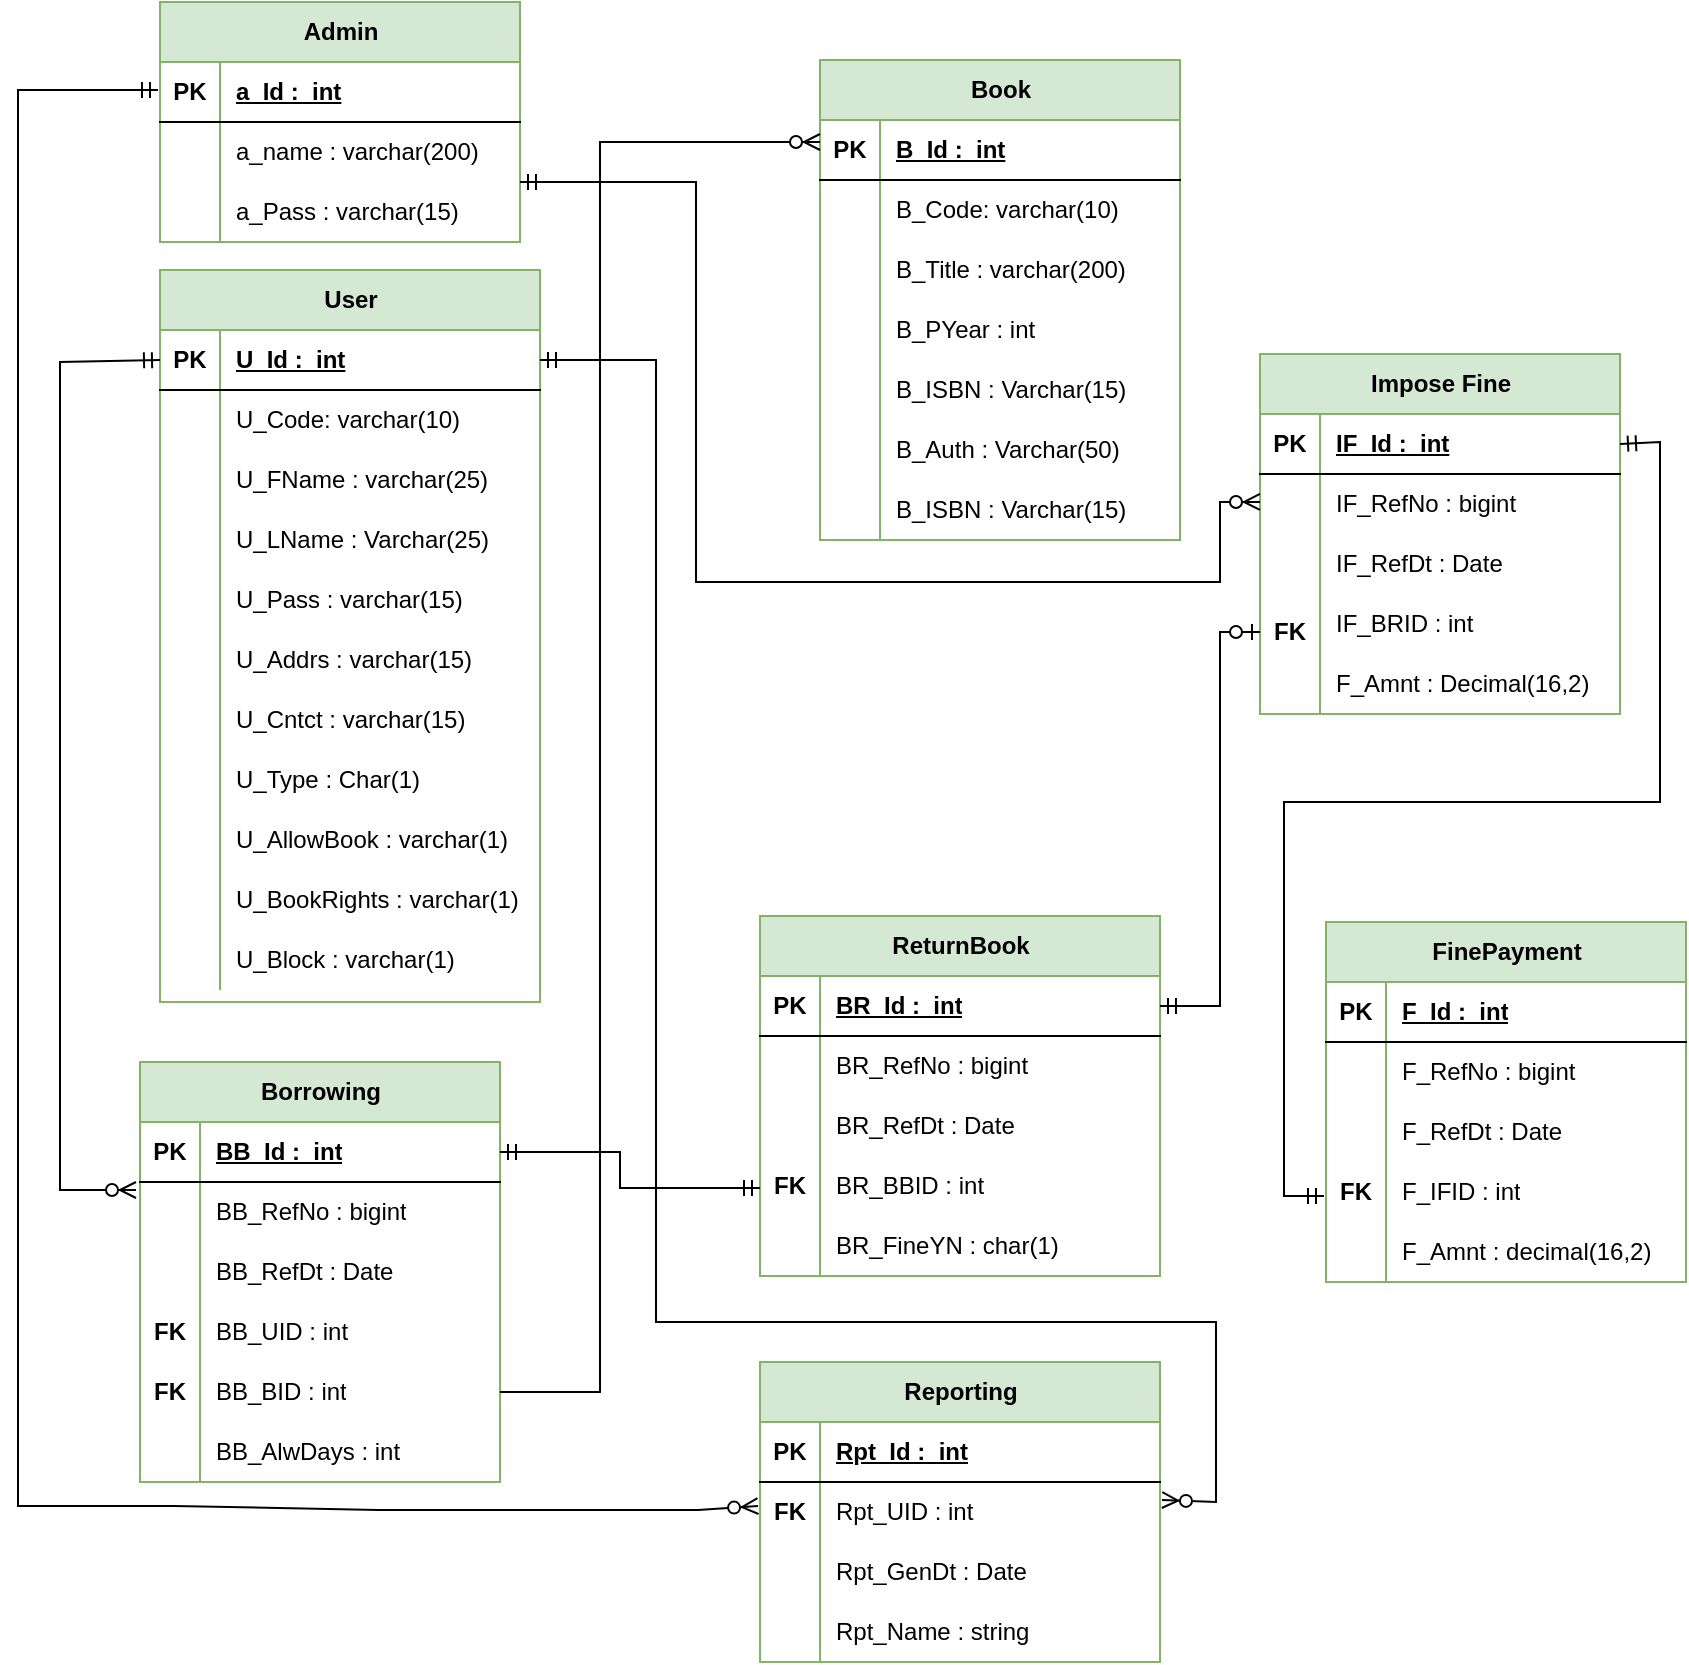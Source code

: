 <mxfile version="22.1.4" type="device">
  <diagram name="Page-1" id="H_Rl54GJ5TeJAbiE9Qks">
    <mxGraphModel dx="1521" dy="593" grid="1" gridSize="10" guides="1" tooltips="1" connect="1" arrows="1" fold="1" page="1" pageScale="1" pageWidth="850" pageHeight="1100" math="0" shadow="0">
      <root>
        <mxCell id="0" />
        <mxCell id="1" parent="0" />
        <mxCell id="8b_2igT7-PyuTCb4Wcjd-100" value="Admin" style="shape=table;startSize=30;container=1;collapsible=1;childLayout=tableLayout;fixedRows=1;rowLines=0;fontStyle=1;align=center;resizeLast=1;html=1;fillColor=#d5e8d4;strokeColor=#82b366;" parent="1" vertex="1">
          <mxGeometry x="-270" y="40" width="180" height="120" as="geometry" />
        </mxCell>
        <mxCell id="8b_2igT7-PyuTCb4Wcjd-101" value="" style="shape=tableRow;horizontal=0;startSize=0;swimlaneHead=0;swimlaneBody=0;fillColor=none;collapsible=0;dropTarget=0;points=[[0,0.5],[1,0.5]];portConstraint=eastwest;top=0;left=0;right=0;bottom=1;" parent="8b_2igT7-PyuTCb4Wcjd-100" vertex="1">
          <mxGeometry y="30" width="180" height="30" as="geometry" />
        </mxCell>
        <mxCell id="8b_2igT7-PyuTCb4Wcjd-102" value="PK" style="shape=partialRectangle;connectable=0;fillColor=none;top=0;left=0;bottom=0;right=0;fontStyle=1;overflow=hidden;whiteSpace=wrap;html=1;" parent="8b_2igT7-PyuTCb4Wcjd-101" vertex="1">
          <mxGeometry width="30" height="30" as="geometry">
            <mxRectangle width="30" height="30" as="alternateBounds" />
          </mxGeometry>
        </mxCell>
        <mxCell id="8b_2igT7-PyuTCb4Wcjd-103" value="a_Id :&amp;nbsp; int" style="shape=partialRectangle;connectable=0;fillColor=none;top=0;left=0;bottom=0;right=0;align=left;spacingLeft=6;fontStyle=5;overflow=hidden;whiteSpace=wrap;html=1;" parent="8b_2igT7-PyuTCb4Wcjd-101" vertex="1">
          <mxGeometry x="30" width="150" height="30" as="geometry">
            <mxRectangle width="150" height="30" as="alternateBounds" />
          </mxGeometry>
        </mxCell>
        <mxCell id="8b_2igT7-PyuTCb4Wcjd-104" value="" style="shape=tableRow;horizontal=0;startSize=0;swimlaneHead=0;swimlaneBody=0;fillColor=none;collapsible=0;dropTarget=0;points=[[0,0.5],[1,0.5]];portConstraint=eastwest;top=0;left=0;right=0;bottom=0;" parent="8b_2igT7-PyuTCb4Wcjd-100" vertex="1">
          <mxGeometry y="60" width="180" height="30" as="geometry" />
        </mxCell>
        <mxCell id="8b_2igT7-PyuTCb4Wcjd-105" value="" style="shape=partialRectangle;connectable=0;fillColor=none;top=0;left=0;bottom=0;right=0;editable=1;overflow=hidden;whiteSpace=wrap;html=1;" parent="8b_2igT7-PyuTCb4Wcjd-104" vertex="1">
          <mxGeometry width="30" height="30" as="geometry">
            <mxRectangle width="30" height="30" as="alternateBounds" />
          </mxGeometry>
        </mxCell>
        <mxCell id="8b_2igT7-PyuTCb4Wcjd-106" value="a_name : varchar(200)" style="shape=partialRectangle;connectable=0;fillColor=none;top=0;left=0;bottom=0;right=0;align=left;spacingLeft=6;overflow=hidden;whiteSpace=wrap;html=1;" parent="8b_2igT7-PyuTCb4Wcjd-104" vertex="1">
          <mxGeometry x="30" width="150" height="30" as="geometry">
            <mxRectangle width="150" height="30" as="alternateBounds" />
          </mxGeometry>
        </mxCell>
        <mxCell id="8b_2igT7-PyuTCb4Wcjd-107" value="" style="shape=tableRow;horizontal=0;startSize=0;swimlaneHead=0;swimlaneBody=0;fillColor=none;collapsible=0;dropTarget=0;points=[[0,0.5],[1,0.5]];portConstraint=eastwest;top=0;left=0;right=0;bottom=0;" parent="8b_2igT7-PyuTCb4Wcjd-100" vertex="1">
          <mxGeometry y="90" width="180" height="30" as="geometry" />
        </mxCell>
        <mxCell id="8b_2igT7-PyuTCb4Wcjd-108" value="" style="shape=partialRectangle;connectable=0;fillColor=none;top=0;left=0;bottom=0;right=0;editable=1;overflow=hidden;whiteSpace=wrap;html=1;" parent="8b_2igT7-PyuTCb4Wcjd-107" vertex="1">
          <mxGeometry width="30" height="30" as="geometry">
            <mxRectangle width="30" height="30" as="alternateBounds" />
          </mxGeometry>
        </mxCell>
        <mxCell id="8b_2igT7-PyuTCb4Wcjd-109" value="a_Pass : varchar(15)" style="shape=partialRectangle;connectable=0;fillColor=none;top=0;left=0;bottom=0;right=0;align=left;spacingLeft=6;overflow=hidden;whiteSpace=wrap;html=1;" parent="8b_2igT7-PyuTCb4Wcjd-107" vertex="1">
          <mxGeometry x="30" width="150" height="30" as="geometry">
            <mxRectangle width="150" height="30" as="alternateBounds" />
          </mxGeometry>
        </mxCell>
        <mxCell id="8b_2igT7-PyuTCb4Wcjd-113" value="User" style="shape=table;startSize=30;container=1;collapsible=1;childLayout=tableLayout;fixedRows=1;rowLines=0;fontStyle=1;align=center;resizeLast=1;html=1;fillColor=#d5e8d4;strokeColor=#82b366;" parent="1" vertex="1">
          <mxGeometry x="-270" y="174" width="190" height="366" as="geometry" />
        </mxCell>
        <mxCell id="8b_2igT7-PyuTCb4Wcjd-114" value="" style="shape=tableRow;horizontal=0;startSize=0;swimlaneHead=0;swimlaneBody=0;fillColor=none;collapsible=0;dropTarget=0;points=[[0,0.5],[1,0.5]];portConstraint=eastwest;top=0;left=0;right=0;bottom=1;" parent="8b_2igT7-PyuTCb4Wcjd-113" vertex="1">
          <mxGeometry y="30" width="190" height="30" as="geometry" />
        </mxCell>
        <mxCell id="8b_2igT7-PyuTCb4Wcjd-115" value="PK" style="shape=partialRectangle;connectable=0;fillColor=none;top=0;left=0;bottom=0;right=0;fontStyle=1;overflow=hidden;whiteSpace=wrap;html=1;" parent="8b_2igT7-PyuTCb4Wcjd-114" vertex="1">
          <mxGeometry width="30" height="30" as="geometry">
            <mxRectangle width="30" height="30" as="alternateBounds" />
          </mxGeometry>
        </mxCell>
        <mxCell id="8b_2igT7-PyuTCb4Wcjd-116" value="U_Id :&amp;nbsp; int" style="shape=partialRectangle;connectable=0;fillColor=none;top=0;left=0;bottom=0;right=0;align=left;spacingLeft=6;fontStyle=5;overflow=hidden;whiteSpace=wrap;html=1;" parent="8b_2igT7-PyuTCb4Wcjd-114" vertex="1">
          <mxGeometry x="30" width="160" height="30" as="geometry">
            <mxRectangle width="160" height="30" as="alternateBounds" />
          </mxGeometry>
        </mxCell>
        <mxCell id="8b_2igT7-PyuTCb4Wcjd-117" value="" style="shape=tableRow;horizontal=0;startSize=0;swimlaneHead=0;swimlaneBody=0;fillColor=none;collapsible=0;dropTarget=0;points=[[0,0.5],[1,0.5]];portConstraint=eastwest;top=0;left=0;right=0;bottom=0;" parent="8b_2igT7-PyuTCb4Wcjd-113" vertex="1">
          <mxGeometry y="60" width="190" height="30" as="geometry" />
        </mxCell>
        <mxCell id="8b_2igT7-PyuTCb4Wcjd-118" value="" style="shape=partialRectangle;connectable=0;fillColor=none;top=0;left=0;bottom=0;right=0;editable=1;overflow=hidden;whiteSpace=wrap;html=1;" parent="8b_2igT7-PyuTCb4Wcjd-117" vertex="1">
          <mxGeometry width="30" height="30" as="geometry">
            <mxRectangle width="30" height="30" as="alternateBounds" />
          </mxGeometry>
        </mxCell>
        <mxCell id="8b_2igT7-PyuTCb4Wcjd-119" value="U_Code: varchar(10)" style="shape=partialRectangle;connectable=0;fillColor=none;top=0;left=0;bottom=0;right=0;align=left;spacingLeft=6;overflow=hidden;whiteSpace=wrap;html=1;" parent="8b_2igT7-PyuTCb4Wcjd-117" vertex="1">
          <mxGeometry x="30" width="160" height="30" as="geometry">
            <mxRectangle width="160" height="30" as="alternateBounds" />
          </mxGeometry>
        </mxCell>
        <mxCell id="8b_2igT7-PyuTCb4Wcjd-120" value="" style="shape=tableRow;horizontal=0;startSize=0;swimlaneHead=0;swimlaneBody=0;fillColor=none;collapsible=0;dropTarget=0;points=[[0,0.5],[1,0.5]];portConstraint=eastwest;top=0;left=0;right=0;bottom=0;" parent="8b_2igT7-PyuTCb4Wcjd-113" vertex="1">
          <mxGeometry y="90" width="190" height="30" as="geometry" />
        </mxCell>
        <mxCell id="8b_2igT7-PyuTCb4Wcjd-121" value="" style="shape=partialRectangle;connectable=0;fillColor=none;top=0;left=0;bottom=0;right=0;editable=1;overflow=hidden;whiteSpace=wrap;html=1;" parent="8b_2igT7-PyuTCb4Wcjd-120" vertex="1">
          <mxGeometry width="30" height="30" as="geometry">
            <mxRectangle width="30" height="30" as="alternateBounds" />
          </mxGeometry>
        </mxCell>
        <mxCell id="8b_2igT7-PyuTCb4Wcjd-122" value="U_FName : varchar(25)" style="shape=partialRectangle;connectable=0;fillColor=none;top=0;left=0;bottom=0;right=0;align=left;spacingLeft=6;overflow=hidden;whiteSpace=wrap;html=1;" parent="8b_2igT7-PyuTCb4Wcjd-120" vertex="1">
          <mxGeometry x="30" width="160" height="30" as="geometry">
            <mxRectangle width="160" height="30" as="alternateBounds" />
          </mxGeometry>
        </mxCell>
        <mxCell id="8b_2igT7-PyuTCb4Wcjd-139" value="" style="shape=tableRow;horizontal=0;startSize=0;swimlaneHead=0;swimlaneBody=0;fillColor=none;collapsible=0;dropTarget=0;points=[[0,0.5],[1,0.5]];portConstraint=eastwest;top=0;left=0;right=0;bottom=0;" parent="8b_2igT7-PyuTCb4Wcjd-113" vertex="1">
          <mxGeometry y="120" width="190" height="30" as="geometry" />
        </mxCell>
        <mxCell id="8b_2igT7-PyuTCb4Wcjd-140" value="" style="shape=partialRectangle;connectable=0;fillColor=none;top=0;left=0;bottom=0;right=0;editable=1;overflow=hidden;whiteSpace=wrap;html=1;" parent="8b_2igT7-PyuTCb4Wcjd-139" vertex="1">
          <mxGeometry width="30" height="30" as="geometry">
            <mxRectangle width="30" height="30" as="alternateBounds" />
          </mxGeometry>
        </mxCell>
        <mxCell id="8b_2igT7-PyuTCb4Wcjd-141" value="U_LName : Varchar(25)" style="shape=partialRectangle;connectable=0;fillColor=none;top=0;left=0;bottom=0;right=0;align=left;spacingLeft=6;overflow=hidden;whiteSpace=wrap;html=1;" parent="8b_2igT7-PyuTCb4Wcjd-139" vertex="1">
          <mxGeometry x="30" width="160" height="30" as="geometry">
            <mxRectangle width="160" height="30" as="alternateBounds" />
          </mxGeometry>
        </mxCell>
        <mxCell id="1SkXfPx5bCNQzytNdWRG-1" value="" style="shape=tableRow;horizontal=0;startSize=0;swimlaneHead=0;swimlaneBody=0;fillColor=none;collapsible=0;dropTarget=0;points=[[0,0.5],[1,0.5]];portConstraint=eastwest;top=0;left=0;right=0;bottom=0;" parent="8b_2igT7-PyuTCb4Wcjd-113" vertex="1">
          <mxGeometry y="150" width="190" height="30" as="geometry" />
        </mxCell>
        <mxCell id="1SkXfPx5bCNQzytNdWRG-2" value="" style="shape=partialRectangle;connectable=0;fillColor=none;top=0;left=0;bottom=0;right=0;editable=1;overflow=hidden;whiteSpace=wrap;html=1;" parent="1SkXfPx5bCNQzytNdWRG-1" vertex="1">
          <mxGeometry width="30" height="30" as="geometry">
            <mxRectangle width="30" height="30" as="alternateBounds" />
          </mxGeometry>
        </mxCell>
        <mxCell id="1SkXfPx5bCNQzytNdWRG-3" value="U_Pass : varchar(15)" style="shape=partialRectangle;connectable=0;fillColor=none;top=0;left=0;bottom=0;right=0;align=left;spacingLeft=6;overflow=hidden;whiteSpace=wrap;html=1;" parent="1SkXfPx5bCNQzytNdWRG-1" vertex="1">
          <mxGeometry x="30" width="160" height="30" as="geometry">
            <mxRectangle width="160" height="30" as="alternateBounds" />
          </mxGeometry>
        </mxCell>
        <mxCell id="1SkXfPx5bCNQzytNdWRG-4" value="" style="shape=tableRow;horizontal=0;startSize=0;swimlaneHead=0;swimlaneBody=0;fillColor=none;collapsible=0;dropTarget=0;points=[[0,0.5],[1,0.5]];portConstraint=eastwest;top=0;left=0;right=0;bottom=0;" parent="8b_2igT7-PyuTCb4Wcjd-113" vertex="1">
          <mxGeometry y="180" width="190" height="30" as="geometry" />
        </mxCell>
        <mxCell id="1SkXfPx5bCNQzytNdWRG-5" value="" style="shape=partialRectangle;connectable=0;fillColor=none;top=0;left=0;bottom=0;right=0;editable=1;overflow=hidden;whiteSpace=wrap;html=1;" parent="1SkXfPx5bCNQzytNdWRG-4" vertex="1">
          <mxGeometry width="30" height="30" as="geometry">
            <mxRectangle width="30" height="30" as="alternateBounds" />
          </mxGeometry>
        </mxCell>
        <mxCell id="1SkXfPx5bCNQzytNdWRG-6" value="U_Addrs : varchar(15)" style="shape=partialRectangle;connectable=0;fillColor=none;top=0;left=0;bottom=0;right=0;align=left;spacingLeft=6;overflow=hidden;whiteSpace=wrap;html=1;" parent="1SkXfPx5bCNQzytNdWRG-4" vertex="1">
          <mxGeometry x="30" width="160" height="30" as="geometry">
            <mxRectangle width="160" height="30" as="alternateBounds" />
          </mxGeometry>
        </mxCell>
        <mxCell id="1SkXfPx5bCNQzytNdWRG-7" value="" style="shape=tableRow;horizontal=0;startSize=0;swimlaneHead=0;swimlaneBody=0;fillColor=none;collapsible=0;dropTarget=0;points=[[0,0.5],[1,0.5]];portConstraint=eastwest;top=0;left=0;right=0;bottom=0;" parent="8b_2igT7-PyuTCb4Wcjd-113" vertex="1">
          <mxGeometry y="210" width="190" height="30" as="geometry" />
        </mxCell>
        <mxCell id="1SkXfPx5bCNQzytNdWRG-8" value="" style="shape=partialRectangle;connectable=0;fillColor=none;top=0;left=0;bottom=0;right=0;editable=1;overflow=hidden;whiteSpace=wrap;html=1;" parent="1SkXfPx5bCNQzytNdWRG-7" vertex="1">
          <mxGeometry width="30" height="30" as="geometry">
            <mxRectangle width="30" height="30" as="alternateBounds" />
          </mxGeometry>
        </mxCell>
        <mxCell id="1SkXfPx5bCNQzytNdWRG-9" value="U_Cntct : varchar(15)" style="shape=partialRectangle;connectable=0;fillColor=none;top=0;left=0;bottom=0;right=0;align=left;spacingLeft=6;overflow=hidden;whiteSpace=wrap;html=1;" parent="1SkXfPx5bCNQzytNdWRG-7" vertex="1">
          <mxGeometry x="30" width="160" height="30" as="geometry">
            <mxRectangle width="160" height="30" as="alternateBounds" />
          </mxGeometry>
        </mxCell>
        <mxCell id="1SkXfPx5bCNQzytNdWRG-10" value="" style="shape=tableRow;horizontal=0;startSize=0;swimlaneHead=0;swimlaneBody=0;fillColor=none;collapsible=0;dropTarget=0;points=[[0,0.5],[1,0.5]];portConstraint=eastwest;top=0;left=0;right=0;bottom=0;" parent="8b_2igT7-PyuTCb4Wcjd-113" vertex="1">
          <mxGeometry y="240" width="190" height="30" as="geometry" />
        </mxCell>
        <mxCell id="1SkXfPx5bCNQzytNdWRG-11" value="" style="shape=partialRectangle;connectable=0;fillColor=none;top=0;left=0;bottom=0;right=0;editable=1;overflow=hidden;whiteSpace=wrap;html=1;" parent="1SkXfPx5bCNQzytNdWRG-10" vertex="1">
          <mxGeometry width="30" height="30" as="geometry">
            <mxRectangle width="30" height="30" as="alternateBounds" />
          </mxGeometry>
        </mxCell>
        <mxCell id="1SkXfPx5bCNQzytNdWRG-12" value="U_Type : Char(1)" style="shape=partialRectangle;connectable=0;fillColor=none;top=0;left=0;bottom=0;right=0;align=left;spacingLeft=6;overflow=hidden;whiteSpace=wrap;html=1;" parent="1SkXfPx5bCNQzytNdWRG-10" vertex="1">
          <mxGeometry x="30" width="160" height="30" as="geometry">
            <mxRectangle width="160" height="30" as="alternateBounds" />
          </mxGeometry>
        </mxCell>
        <mxCell id="bvCW5pmXixIT2ho8DS15-46" value="" style="shape=tableRow;horizontal=0;startSize=0;swimlaneHead=0;swimlaneBody=0;fillColor=none;collapsible=0;dropTarget=0;points=[[0,0.5],[1,0.5]];portConstraint=eastwest;top=0;left=0;right=0;bottom=0;" parent="8b_2igT7-PyuTCb4Wcjd-113" vertex="1">
          <mxGeometry y="270" width="190" height="30" as="geometry" />
        </mxCell>
        <mxCell id="bvCW5pmXixIT2ho8DS15-47" value="" style="shape=partialRectangle;connectable=0;fillColor=none;top=0;left=0;bottom=0;right=0;editable=1;overflow=hidden;whiteSpace=wrap;html=1;" parent="bvCW5pmXixIT2ho8DS15-46" vertex="1">
          <mxGeometry width="30" height="30" as="geometry">
            <mxRectangle width="30" height="30" as="alternateBounds" />
          </mxGeometry>
        </mxCell>
        <mxCell id="bvCW5pmXixIT2ho8DS15-48" value="U_AllowBook : varchar(1)" style="shape=partialRectangle;connectable=0;fillColor=none;top=0;left=0;bottom=0;right=0;align=left;spacingLeft=6;overflow=hidden;whiteSpace=wrap;html=1;" parent="bvCW5pmXixIT2ho8DS15-46" vertex="1">
          <mxGeometry x="30" width="160" height="30" as="geometry">
            <mxRectangle width="160" height="30" as="alternateBounds" />
          </mxGeometry>
        </mxCell>
        <mxCell id="zVOKm6-9FWj2cEbL8fen-22" value="" style="shape=tableRow;horizontal=0;startSize=0;swimlaneHead=0;swimlaneBody=0;fillColor=none;collapsible=0;dropTarget=0;points=[[0,0.5],[1,0.5]];portConstraint=eastwest;top=0;left=0;right=0;bottom=0;" vertex="1" parent="8b_2igT7-PyuTCb4Wcjd-113">
          <mxGeometry y="300" width="190" height="30" as="geometry" />
        </mxCell>
        <mxCell id="zVOKm6-9FWj2cEbL8fen-23" value="" style="shape=partialRectangle;connectable=0;fillColor=none;top=0;left=0;bottom=0;right=0;editable=1;overflow=hidden;whiteSpace=wrap;html=1;" vertex="1" parent="zVOKm6-9FWj2cEbL8fen-22">
          <mxGeometry width="30" height="30" as="geometry">
            <mxRectangle width="30" height="30" as="alternateBounds" />
          </mxGeometry>
        </mxCell>
        <mxCell id="zVOKm6-9FWj2cEbL8fen-24" value="U_BookRights : varchar(1)" style="shape=partialRectangle;connectable=0;fillColor=none;top=0;left=0;bottom=0;right=0;align=left;spacingLeft=6;overflow=hidden;whiteSpace=wrap;html=1;" vertex="1" parent="zVOKm6-9FWj2cEbL8fen-22">
          <mxGeometry x="30" width="160" height="30" as="geometry">
            <mxRectangle width="160" height="30" as="alternateBounds" />
          </mxGeometry>
        </mxCell>
        <mxCell id="zVOKm6-9FWj2cEbL8fen-25" value="" style="shape=tableRow;horizontal=0;startSize=0;swimlaneHead=0;swimlaneBody=0;fillColor=none;collapsible=0;dropTarget=0;points=[[0,0.5],[1,0.5]];portConstraint=eastwest;top=0;left=0;right=0;bottom=0;" vertex="1" parent="8b_2igT7-PyuTCb4Wcjd-113">
          <mxGeometry y="330" width="190" height="30" as="geometry" />
        </mxCell>
        <mxCell id="zVOKm6-9FWj2cEbL8fen-26" value="" style="shape=partialRectangle;connectable=0;fillColor=none;top=0;left=0;bottom=0;right=0;editable=1;overflow=hidden;whiteSpace=wrap;html=1;" vertex="1" parent="zVOKm6-9FWj2cEbL8fen-25">
          <mxGeometry width="30" height="30" as="geometry">
            <mxRectangle width="30" height="30" as="alternateBounds" />
          </mxGeometry>
        </mxCell>
        <mxCell id="zVOKm6-9FWj2cEbL8fen-27" value="U_Block : varchar(1)" style="shape=partialRectangle;connectable=0;fillColor=none;top=0;left=0;bottom=0;right=0;align=left;spacingLeft=6;overflow=hidden;whiteSpace=wrap;html=1;" vertex="1" parent="zVOKm6-9FWj2cEbL8fen-25">
          <mxGeometry x="30" width="160" height="30" as="geometry">
            <mxRectangle width="160" height="30" as="alternateBounds" />
          </mxGeometry>
        </mxCell>
        <mxCell id="1SkXfPx5bCNQzytNdWRG-13" value="Book" style="shape=table;startSize=30;container=1;collapsible=1;childLayout=tableLayout;fixedRows=1;rowLines=0;fontStyle=1;align=center;resizeLast=1;html=1;fillColor=#d5e8d4;strokeColor=#82b366;" parent="1" vertex="1">
          <mxGeometry x="60" y="69" width="180" height="240" as="geometry" />
        </mxCell>
        <mxCell id="1SkXfPx5bCNQzytNdWRG-14" value="" style="shape=tableRow;horizontal=0;startSize=0;swimlaneHead=0;swimlaneBody=0;fillColor=none;collapsible=0;dropTarget=0;points=[[0,0.5],[1,0.5]];portConstraint=eastwest;top=0;left=0;right=0;bottom=1;" parent="1SkXfPx5bCNQzytNdWRG-13" vertex="1">
          <mxGeometry y="30" width="180" height="30" as="geometry" />
        </mxCell>
        <mxCell id="1SkXfPx5bCNQzytNdWRG-15" value="PK" style="shape=partialRectangle;connectable=0;fillColor=none;top=0;left=0;bottom=0;right=0;fontStyle=1;overflow=hidden;whiteSpace=wrap;html=1;" parent="1SkXfPx5bCNQzytNdWRG-14" vertex="1">
          <mxGeometry width="30" height="30" as="geometry">
            <mxRectangle width="30" height="30" as="alternateBounds" />
          </mxGeometry>
        </mxCell>
        <mxCell id="1SkXfPx5bCNQzytNdWRG-16" value="B_Id :&amp;nbsp; int" style="shape=partialRectangle;connectable=0;fillColor=none;top=0;left=0;bottom=0;right=0;align=left;spacingLeft=6;fontStyle=5;overflow=hidden;whiteSpace=wrap;html=1;" parent="1SkXfPx5bCNQzytNdWRG-14" vertex="1">
          <mxGeometry x="30" width="150" height="30" as="geometry">
            <mxRectangle width="150" height="30" as="alternateBounds" />
          </mxGeometry>
        </mxCell>
        <mxCell id="1SkXfPx5bCNQzytNdWRG-17" value="" style="shape=tableRow;horizontal=0;startSize=0;swimlaneHead=0;swimlaneBody=0;fillColor=none;collapsible=0;dropTarget=0;points=[[0,0.5],[1,0.5]];portConstraint=eastwest;top=0;left=0;right=0;bottom=0;" parent="1SkXfPx5bCNQzytNdWRG-13" vertex="1">
          <mxGeometry y="60" width="180" height="30" as="geometry" />
        </mxCell>
        <mxCell id="1SkXfPx5bCNQzytNdWRG-18" value="" style="shape=partialRectangle;connectable=0;fillColor=none;top=0;left=0;bottom=0;right=0;editable=1;overflow=hidden;whiteSpace=wrap;html=1;" parent="1SkXfPx5bCNQzytNdWRG-17" vertex="1">
          <mxGeometry width="30" height="30" as="geometry">
            <mxRectangle width="30" height="30" as="alternateBounds" />
          </mxGeometry>
        </mxCell>
        <mxCell id="1SkXfPx5bCNQzytNdWRG-19" value="B_Code: varchar(10)" style="shape=partialRectangle;connectable=0;fillColor=none;top=0;left=0;bottom=0;right=0;align=left;spacingLeft=6;overflow=hidden;whiteSpace=wrap;html=1;" parent="1SkXfPx5bCNQzytNdWRG-17" vertex="1">
          <mxGeometry x="30" width="150" height="30" as="geometry">
            <mxRectangle width="150" height="30" as="alternateBounds" />
          </mxGeometry>
        </mxCell>
        <mxCell id="1SkXfPx5bCNQzytNdWRG-20" value="" style="shape=tableRow;horizontal=0;startSize=0;swimlaneHead=0;swimlaneBody=0;fillColor=none;collapsible=0;dropTarget=0;points=[[0,0.5],[1,0.5]];portConstraint=eastwest;top=0;left=0;right=0;bottom=0;" parent="1SkXfPx5bCNQzytNdWRG-13" vertex="1">
          <mxGeometry y="90" width="180" height="30" as="geometry" />
        </mxCell>
        <mxCell id="1SkXfPx5bCNQzytNdWRG-21" value="" style="shape=partialRectangle;connectable=0;fillColor=none;top=0;left=0;bottom=0;right=0;editable=1;overflow=hidden;whiteSpace=wrap;html=1;" parent="1SkXfPx5bCNQzytNdWRG-20" vertex="1">
          <mxGeometry width="30" height="30" as="geometry">
            <mxRectangle width="30" height="30" as="alternateBounds" />
          </mxGeometry>
        </mxCell>
        <mxCell id="1SkXfPx5bCNQzytNdWRG-22" value="B_Title : varchar(200)" style="shape=partialRectangle;connectable=0;fillColor=none;top=0;left=0;bottom=0;right=0;align=left;spacingLeft=6;overflow=hidden;whiteSpace=wrap;html=1;" parent="1SkXfPx5bCNQzytNdWRG-20" vertex="1">
          <mxGeometry x="30" width="150" height="30" as="geometry">
            <mxRectangle width="150" height="30" as="alternateBounds" />
          </mxGeometry>
        </mxCell>
        <mxCell id="1SkXfPx5bCNQzytNdWRG-23" value="" style="shape=tableRow;horizontal=0;startSize=0;swimlaneHead=0;swimlaneBody=0;fillColor=none;collapsible=0;dropTarget=0;points=[[0,0.5],[1,0.5]];portConstraint=eastwest;top=0;left=0;right=0;bottom=0;" parent="1SkXfPx5bCNQzytNdWRG-13" vertex="1">
          <mxGeometry y="120" width="180" height="30" as="geometry" />
        </mxCell>
        <mxCell id="1SkXfPx5bCNQzytNdWRG-24" value="" style="shape=partialRectangle;connectable=0;fillColor=none;top=0;left=0;bottom=0;right=0;editable=1;overflow=hidden;whiteSpace=wrap;html=1;" parent="1SkXfPx5bCNQzytNdWRG-23" vertex="1">
          <mxGeometry width="30" height="30" as="geometry">
            <mxRectangle width="30" height="30" as="alternateBounds" />
          </mxGeometry>
        </mxCell>
        <mxCell id="1SkXfPx5bCNQzytNdWRG-25" value="B_PYear : int" style="shape=partialRectangle;connectable=0;fillColor=none;top=0;left=0;bottom=0;right=0;align=left;spacingLeft=6;overflow=hidden;whiteSpace=wrap;html=1;" parent="1SkXfPx5bCNQzytNdWRG-23" vertex="1">
          <mxGeometry x="30" width="150" height="30" as="geometry">
            <mxRectangle width="150" height="30" as="alternateBounds" />
          </mxGeometry>
        </mxCell>
        <mxCell id="1SkXfPx5bCNQzytNdWRG-26" value="" style="shape=tableRow;horizontal=0;startSize=0;swimlaneHead=0;swimlaneBody=0;fillColor=none;collapsible=0;dropTarget=0;points=[[0,0.5],[1,0.5]];portConstraint=eastwest;top=0;left=0;right=0;bottom=0;" parent="1SkXfPx5bCNQzytNdWRG-13" vertex="1">
          <mxGeometry y="150" width="180" height="30" as="geometry" />
        </mxCell>
        <mxCell id="1SkXfPx5bCNQzytNdWRG-27" value="" style="shape=partialRectangle;connectable=0;fillColor=none;top=0;left=0;bottom=0;right=0;editable=1;overflow=hidden;whiteSpace=wrap;html=1;" parent="1SkXfPx5bCNQzytNdWRG-26" vertex="1">
          <mxGeometry width="30" height="30" as="geometry">
            <mxRectangle width="30" height="30" as="alternateBounds" />
          </mxGeometry>
        </mxCell>
        <mxCell id="1SkXfPx5bCNQzytNdWRG-28" value="B_ISBN : Varchar(15)" style="shape=partialRectangle;connectable=0;fillColor=none;top=0;left=0;bottom=0;right=0;align=left;spacingLeft=6;overflow=hidden;whiteSpace=wrap;html=1;" parent="1SkXfPx5bCNQzytNdWRG-26" vertex="1">
          <mxGeometry x="30" width="150" height="30" as="geometry">
            <mxRectangle width="150" height="30" as="alternateBounds" />
          </mxGeometry>
        </mxCell>
        <mxCell id="bvCW5pmXixIT2ho8DS15-17" value="" style="shape=tableRow;horizontal=0;startSize=0;swimlaneHead=0;swimlaneBody=0;fillColor=none;collapsible=0;dropTarget=0;points=[[0,0.5],[1,0.5]];portConstraint=eastwest;top=0;left=0;right=0;bottom=0;" parent="1SkXfPx5bCNQzytNdWRG-13" vertex="1">
          <mxGeometry y="180" width="180" height="30" as="geometry" />
        </mxCell>
        <mxCell id="bvCW5pmXixIT2ho8DS15-18" value="" style="shape=partialRectangle;connectable=0;fillColor=none;top=0;left=0;bottom=0;right=0;editable=1;overflow=hidden;whiteSpace=wrap;html=1;" parent="bvCW5pmXixIT2ho8DS15-17" vertex="1">
          <mxGeometry width="30" height="30" as="geometry">
            <mxRectangle width="30" height="30" as="alternateBounds" />
          </mxGeometry>
        </mxCell>
        <mxCell id="bvCW5pmXixIT2ho8DS15-19" value="B_Auth : Varchar(50)" style="shape=partialRectangle;connectable=0;fillColor=none;top=0;left=0;bottom=0;right=0;align=left;spacingLeft=6;overflow=hidden;whiteSpace=wrap;html=1;" parent="bvCW5pmXixIT2ho8DS15-17" vertex="1">
          <mxGeometry x="30" width="150" height="30" as="geometry">
            <mxRectangle width="150" height="30" as="alternateBounds" />
          </mxGeometry>
        </mxCell>
        <mxCell id="bvCW5pmXixIT2ho8DS15-39" value="" style="shape=tableRow;horizontal=0;startSize=0;swimlaneHead=0;swimlaneBody=0;fillColor=none;collapsible=0;dropTarget=0;points=[[0,0.5],[1,0.5]];portConstraint=eastwest;top=0;left=0;right=0;bottom=0;" parent="1SkXfPx5bCNQzytNdWRG-13" vertex="1">
          <mxGeometry y="210" width="180" height="30" as="geometry" />
        </mxCell>
        <mxCell id="bvCW5pmXixIT2ho8DS15-40" value="" style="shape=partialRectangle;connectable=0;fillColor=none;top=0;left=0;bottom=0;right=0;editable=1;overflow=hidden;whiteSpace=wrap;html=1;" parent="bvCW5pmXixIT2ho8DS15-39" vertex="1">
          <mxGeometry width="30" height="30" as="geometry">
            <mxRectangle width="30" height="30" as="alternateBounds" />
          </mxGeometry>
        </mxCell>
        <mxCell id="bvCW5pmXixIT2ho8DS15-41" value="B_ISBN : Varchar(15)" style="shape=partialRectangle;connectable=0;fillColor=none;top=0;left=0;bottom=0;right=0;align=left;spacingLeft=6;overflow=hidden;whiteSpace=wrap;html=1;" parent="bvCW5pmXixIT2ho8DS15-39" vertex="1">
          <mxGeometry x="30" width="150" height="30" as="geometry">
            <mxRectangle width="150" height="30" as="alternateBounds" />
          </mxGeometry>
        </mxCell>
        <mxCell id="1SkXfPx5bCNQzytNdWRG-38" value="Borrowing" style="shape=table;startSize=30;container=1;collapsible=1;childLayout=tableLayout;fixedRows=1;rowLines=0;fontStyle=1;align=center;resizeLast=1;html=1;fillColor=#d5e8d4;strokeColor=#82b366;" parent="1" vertex="1">
          <mxGeometry x="-280" y="570" width="180" height="210" as="geometry" />
        </mxCell>
        <mxCell id="1SkXfPx5bCNQzytNdWRG-39" value="" style="shape=tableRow;horizontal=0;startSize=0;swimlaneHead=0;swimlaneBody=0;fillColor=none;collapsible=0;dropTarget=0;points=[[0,0.5],[1,0.5]];portConstraint=eastwest;top=0;left=0;right=0;bottom=1;" parent="1SkXfPx5bCNQzytNdWRG-38" vertex="1">
          <mxGeometry y="30" width="180" height="30" as="geometry" />
        </mxCell>
        <mxCell id="1SkXfPx5bCNQzytNdWRG-40" value="PK" style="shape=partialRectangle;connectable=0;fillColor=none;top=0;left=0;bottom=0;right=0;fontStyle=1;overflow=hidden;whiteSpace=wrap;html=1;" parent="1SkXfPx5bCNQzytNdWRG-39" vertex="1">
          <mxGeometry width="30" height="30" as="geometry">
            <mxRectangle width="30" height="30" as="alternateBounds" />
          </mxGeometry>
        </mxCell>
        <mxCell id="1SkXfPx5bCNQzytNdWRG-41" value="BB_Id :&amp;nbsp; int" style="shape=partialRectangle;connectable=0;fillColor=none;top=0;left=0;bottom=0;right=0;align=left;spacingLeft=6;fontStyle=5;overflow=hidden;whiteSpace=wrap;html=1;" parent="1SkXfPx5bCNQzytNdWRG-39" vertex="1">
          <mxGeometry x="30" width="150" height="30" as="geometry">
            <mxRectangle width="150" height="30" as="alternateBounds" />
          </mxGeometry>
        </mxCell>
        <mxCell id="1SkXfPx5bCNQzytNdWRG-42" value="" style="shape=tableRow;horizontal=0;startSize=0;swimlaneHead=0;swimlaneBody=0;fillColor=none;collapsible=0;dropTarget=0;points=[[0,0.5],[1,0.5]];portConstraint=eastwest;top=0;left=0;right=0;bottom=0;" parent="1SkXfPx5bCNQzytNdWRG-38" vertex="1">
          <mxGeometry y="60" width="180" height="30" as="geometry" />
        </mxCell>
        <mxCell id="1SkXfPx5bCNQzytNdWRG-43" value="" style="shape=partialRectangle;connectable=0;fillColor=none;top=0;left=0;bottom=0;right=0;editable=1;overflow=hidden;whiteSpace=wrap;html=1;" parent="1SkXfPx5bCNQzytNdWRG-42" vertex="1">
          <mxGeometry width="30" height="30" as="geometry">
            <mxRectangle width="30" height="30" as="alternateBounds" />
          </mxGeometry>
        </mxCell>
        <mxCell id="1SkXfPx5bCNQzytNdWRG-44" value="BB_RefNo : bigint" style="shape=partialRectangle;connectable=0;fillColor=none;top=0;left=0;bottom=0;right=0;align=left;spacingLeft=6;overflow=hidden;whiteSpace=wrap;html=1;" parent="1SkXfPx5bCNQzytNdWRG-42" vertex="1">
          <mxGeometry x="30" width="150" height="30" as="geometry">
            <mxRectangle width="150" height="30" as="alternateBounds" />
          </mxGeometry>
        </mxCell>
        <mxCell id="1SkXfPx5bCNQzytNdWRG-45" value="" style="shape=tableRow;horizontal=0;startSize=0;swimlaneHead=0;swimlaneBody=0;fillColor=none;collapsible=0;dropTarget=0;points=[[0,0.5],[1,0.5]];portConstraint=eastwest;top=0;left=0;right=0;bottom=0;" parent="1SkXfPx5bCNQzytNdWRG-38" vertex="1">
          <mxGeometry y="90" width="180" height="30" as="geometry" />
        </mxCell>
        <mxCell id="1SkXfPx5bCNQzytNdWRG-46" value="" style="shape=partialRectangle;connectable=0;fillColor=none;top=0;left=0;bottom=0;right=0;editable=1;overflow=hidden;whiteSpace=wrap;html=1;" parent="1SkXfPx5bCNQzytNdWRG-45" vertex="1">
          <mxGeometry width="30" height="30" as="geometry">
            <mxRectangle width="30" height="30" as="alternateBounds" />
          </mxGeometry>
        </mxCell>
        <mxCell id="1SkXfPx5bCNQzytNdWRG-47" value="BB_RefDt : Date" style="shape=partialRectangle;connectable=0;fillColor=none;top=0;left=0;bottom=0;right=0;align=left;spacingLeft=6;overflow=hidden;whiteSpace=wrap;html=1;" parent="1SkXfPx5bCNQzytNdWRG-45" vertex="1">
          <mxGeometry x="30" width="150" height="30" as="geometry">
            <mxRectangle width="150" height="30" as="alternateBounds" />
          </mxGeometry>
        </mxCell>
        <mxCell id="1SkXfPx5bCNQzytNdWRG-48" value="" style="shape=tableRow;horizontal=0;startSize=0;swimlaneHead=0;swimlaneBody=0;fillColor=none;collapsible=0;dropTarget=0;points=[[0,0.5],[1,0.5]];portConstraint=eastwest;top=0;left=0;right=0;bottom=0;" parent="1SkXfPx5bCNQzytNdWRG-38" vertex="1">
          <mxGeometry y="120" width="180" height="30" as="geometry" />
        </mxCell>
        <mxCell id="1SkXfPx5bCNQzytNdWRG-49" value="&lt;b&gt;FK&lt;/b&gt;" style="shape=partialRectangle;connectable=0;fillColor=none;top=0;left=0;bottom=0;right=0;editable=1;overflow=hidden;whiteSpace=wrap;html=1;" parent="1SkXfPx5bCNQzytNdWRG-48" vertex="1">
          <mxGeometry width="30" height="30" as="geometry">
            <mxRectangle width="30" height="30" as="alternateBounds" />
          </mxGeometry>
        </mxCell>
        <mxCell id="1SkXfPx5bCNQzytNdWRG-50" value="BB_UID : int" style="shape=partialRectangle;connectable=0;fillColor=none;top=0;left=0;bottom=0;right=0;align=left;spacingLeft=6;overflow=hidden;whiteSpace=wrap;html=1;" parent="1SkXfPx5bCNQzytNdWRG-48" vertex="1">
          <mxGeometry x="30" width="150" height="30" as="geometry">
            <mxRectangle width="150" height="30" as="alternateBounds" />
          </mxGeometry>
        </mxCell>
        <mxCell id="1SkXfPx5bCNQzytNdWRG-51" value="" style="shape=tableRow;horizontal=0;startSize=0;swimlaneHead=0;swimlaneBody=0;fillColor=none;collapsible=0;dropTarget=0;points=[[0,0.5],[1,0.5]];portConstraint=eastwest;top=0;left=0;right=0;bottom=0;" parent="1SkXfPx5bCNQzytNdWRG-38" vertex="1">
          <mxGeometry y="150" width="180" height="30" as="geometry" />
        </mxCell>
        <mxCell id="1SkXfPx5bCNQzytNdWRG-52" value="FK" style="shape=partialRectangle;connectable=0;fillColor=none;top=0;left=0;bottom=0;right=0;editable=1;overflow=hidden;whiteSpace=wrap;html=1;fontStyle=1" parent="1SkXfPx5bCNQzytNdWRG-51" vertex="1">
          <mxGeometry width="30" height="30" as="geometry">
            <mxRectangle width="30" height="30" as="alternateBounds" />
          </mxGeometry>
        </mxCell>
        <mxCell id="1SkXfPx5bCNQzytNdWRG-53" value="BB_BID : int" style="shape=partialRectangle;connectable=0;fillColor=none;top=0;left=0;bottom=0;right=0;align=left;spacingLeft=6;overflow=hidden;whiteSpace=wrap;html=1;" parent="1SkXfPx5bCNQzytNdWRG-51" vertex="1">
          <mxGeometry x="30" width="150" height="30" as="geometry">
            <mxRectangle width="150" height="30" as="alternateBounds" />
          </mxGeometry>
        </mxCell>
        <mxCell id="1SkXfPx5bCNQzytNdWRG-54" value="" style="shape=tableRow;horizontal=0;startSize=0;swimlaneHead=0;swimlaneBody=0;fillColor=none;collapsible=0;dropTarget=0;points=[[0,0.5],[1,0.5]];portConstraint=eastwest;top=0;left=0;right=0;bottom=0;" parent="1SkXfPx5bCNQzytNdWRG-38" vertex="1">
          <mxGeometry y="180" width="180" height="30" as="geometry" />
        </mxCell>
        <mxCell id="1SkXfPx5bCNQzytNdWRG-55" value="" style="shape=partialRectangle;connectable=0;fillColor=none;top=0;left=0;bottom=0;right=0;editable=1;overflow=hidden;whiteSpace=wrap;html=1;" parent="1SkXfPx5bCNQzytNdWRG-54" vertex="1">
          <mxGeometry width="30" height="30" as="geometry">
            <mxRectangle width="30" height="30" as="alternateBounds" />
          </mxGeometry>
        </mxCell>
        <mxCell id="1SkXfPx5bCNQzytNdWRG-56" value="BB_AlwDays : int" style="shape=partialRectangle;connectable=0;fillColor=none;top=0;left=0;bottom=0;right=0;align=left;spacingLeft=6;overflow=hidden;whiteSpace=wrap;html=1;" parent="1SkXfPx5bCNQzytNdWRG-54" vertex="1">
          <mxGeometry x="30" width="150" height="30" as="geometry">
            <mxRectangle width="150" height="30" as="alternateBounds" />
          </mxGeometry>
        </mxCell>
        <mxCell id="1SkXfPx5bCNQzytNdWRG-57" value="ReturnBook" style="shape=table;startSize=30;container=1;collapsible=1;childLayout=tableLayout;fixedRows=1;rowLines=0;fontStyle=1;align=center;resizeLast=1;html=1;fillColor=#d5e8d4;strokeColor=#82b366;" parent="1" vertex="1">
          <mxGeometry x="30" y="497" width="200" height="180" as="geometry" />
        </mxCell>
        <mxCell id="1SkXfPx5bCNQzytNdWRG-58" value="" style="shape=tableRow;horizontal=0;startSize=0;swimlaneHead=0;swimlaneBody=0;fillColor=none;collapsible=0;dropTarget=0;points=[[0,0.5],[1,0.5]];portConstraint=eastwest;top=0;left=0;right=0;bottom=1;" parent="1SkXfPx5bCNQzytNdWRG-57" vertex="1">
          <mxGeometry y="30" width="200" height="30" as="geometry" />
        </mxCell>
        <mxCell id="1SkXfPx5bCNQzytNdWRG-59" value="PK" style="shape=partialRectangle;connectable=0;fillColor=none;top=0;left=0;bottom=0;right=0;fontStyle=1;overflow=hidden;whiteSpace=wrap;html=1;" parent="1SkXfPx5bCNQzytNdWRG-58" vertex="1">
          <mxGeometry width="30" height="30" as="geometry">
            <mxRectangle width="30" height="30" as="alternateBounds" />
          </mxGeometry>
        </mxCell>
        <mxCell id="1SkXfPx5bCNQzytNdWRG-60" value="BR_Id :&amp;nbsp; int" style="shape=partialRectangle;connectable=0;fillColor=none;top=0;left=0;bottom=0;right=0;align=left;spacingLeft=6;fontStyle=5;overflow=hidden;whiteSpace=wrap;html=1;" parent="1SkXfPx5bCNQzytNdWRG-58" vertex="1">
          <mxGeometry x="30" width="170" height="30" as="geometry">
            <mxRectangle width="170" height="30" as="alternateBounds" />
          </mxGeometry>
        </mxCell>
        <mxCell id="1SkXfPx5bCNQzytNdWRG-61" value="" style="shape=tableRow;horizontal=0;startSize=0;swimlaneHead=0;swimlaneBody=0;fillColor=none;collapsible=0;dropTarget=0;points=[[0,0.5],[1,0.5]];portConstraint=eastwest;top=0;left=0;right=0;bottom=0;" parent="1SkXfPx5bCNQzytNdWRG-57" vertex="1">
          <mxGeometry y="60" width="200" height="30" as="geometry" />
        </mxCell>
        <mxCell id="1SkXfPx5bCNQzytNdWRG-62" value="" style="shape=partialRectangle;connectable=0;fillColor=none;top=0;left=0;bottom=0;right=0;editable=1;overflow=hidden;whiteSpace=wrap;html=1;" parent="1SkXfPx5bCNQzytNdWRG-61" vertex="1">
          <mxGeometry width="30" height="30" as="geometry">
            <mxRectangle width="30" height="30" as="alternateBounds" />
          </mxGeometry>
        </mxCell>
        <mxCell id="1SkXfPx5bCNQzytNdWRG-63" value="BR_RefNo : bigint" style="shape=partialRectangle;connectable=0;fillColor=none;top=0;left=0;bottom=0;right=0;align=left;spacingLeft=6;overflow=hidden;whiteSpace=wrap;html=1;" parent="1SkXfPx5bCNQzytNdWRG-61" vertex="1">
          <mxGeometry x="30" width="170" height="30" as="geometry">
            <mxRectangle width="170" height="30" as="alternateBounds" />
          </mxGeometry>
        </mxCell>
        <mxCell id="1SkXfPx5bCNQzytNdWRG-64" value="" style="shape=tableRow;horizontal=0;startSize=0;swimlaneHead=0;swimlaneBody=0;fillColor=none;collapsible=0;dropTarget=0;points=[[0,0.5],[1,0.5]];portConstraint=eastwest;top=0;left=0;right=0;bottom=0;" parent="1SkXfPx5bCNQzytNdWRG-57" vertex="1">
          <mxGeometry y="90" width="200" height="30" as="geometry" />
        </mxCell>
        <mxCell id="1SkXfPx5bCNQzytNdWRG-65" value="" style="shape=partialRectangle;connectable=0;fillColor=none;top=0;left=0;bottom=0;right=0;editable=1;overflow=hidden;whiteSpace=wrap;html=1;" parent="1SkXfPx5bCNQzytNdWRG-64" vertex="1">
          <mxGeometry width="30" height="30" as="geometry">
            <mxRectangle width="30" height="30" as="alternateBounds" />
          </mxGeometry>
        </mxCell>
        <mxCell id="1SkXfPx5bCNQzytNdWRG-66" value="BR_RefDt : Date" style="shape=partialRectangle;connectable=0;fillColor=none;top=0;left=0;bottom=0;right=0;align=left;spacingLeft=6;overflow=hidden;whiteSpace=wrap;html=1;" parent="1SkXfPx5bCNQzytNdWRG-64" vertex="1">
          <mxGeometry x="30" width="170" height="30" as="geometry">
            <mxRectangle width="170" height="30" as="alternateBounds" />
          </mxGeometry>
        </mxCell>
        <mxCell id="1SkXfPx5bCNQzytNdWRG-67" value="" style="shape=tableRow;horizontal=0;startSize=0;swimlaneHead=0;swimlaneBody=0;fillColor=none;collapsible=0;dropTarget=0;points=[[0,0.5],[1,0.5]];portConstraint=eastwest;top=0;left=0;right=0;bottom=0;" parent="1SkXfPx5bCNQzytNdWRG-57" vertex="1">
          <mxGeometry y="120" width="200" height="30" as="geometry" />
        </mxCell>
        <mxCell id="1SkXfPx5bCNQzytNdWRG-68" value="&lt;b&gt;FK&lt;/b&gt;" style="shape=partialRectangle;connectable=0;fillColor=none;top=0;left=0;bottom=0;right=0;editable=1;overflow=hidden;whiteSpace=wrap;html=1;" parent="1SkXfPx5bCNQzytNdWRG-67" vertex="1">
          <mxGeometry width="30" height="30" as="geometry">
            <mxRectangle width="30" height="30" as="alternateBounds" />
          </mxGeometry>
        </mxCell>
        <mxCell id="1SkXfPx5bCNQzytNdWRG-69" value="BR_BBID : int" style="shape=partialRectangle;connectable=0;fillColor=none;top=0;left=0;bottom=0;right=0;align=left;spacingLeft=6;overflow=hidden;whiteSpace=wrap;html=1;" parent="1SkXfPx5bCNQzytNdWRG-67" vertex="1">
          <mxGeometry x="30" width="170" height="30" as="geometry">
            <mxRectangle width="170" height="30" as="alternateBounds" />
          </mxGeometry>
        </mxCell>
        <mxCell id="1tS740mPtL_Eb_nhywRh-1" value="" style="shape=tableRow;horizontal=0;startSize=0;swimlaneHead=0;swimlaneBody=0;fillColor=none;collapsible=0;dropTarget=0;points=[[0,0.5],[1,0.5]];portConstraint=eastwest;top=0;left=0;right=0;bottom=0;" parent="1SkXfPx5bCNQzytNdWRG-57" vertex="1">
          <mxGeometry y="150" width="200" height="30" as="geometry" />
        </mxCell>
        <mxCell id="1tS740mPtL_Eb_nhywRh-2" value="" style="shape=partialRectangle;connectable=0;fillColor=none;top=0;left=0;bottom=0;right=0;editable=1;overflow=hidden;whiteSpace=wrap;html=1;" parent="1tS740mPtL_Eb_nhywRh-1" vertex="1">
          <mxGeometry width="30" height="30" as="geometry">
            <mxRectangle width="30" height="30" as="alternateBounds" />
          </mxGeometry>
        </mxCell>
        <mxCell id="1tS740mPtL_Eb_nhywRh-3" value="BR_FineYN : char(1)" style="shape=partialRectangle;connectable=0;fillColor=none;top=0;left=0;bottom=0;right=0;align=left;spacingLeft=6;overflow=hidden;whiteSpace=wrap;html=1;" parent="1tS740mPtL_Eb_nhywRh-1" vertex="1">
          <mxGeometry x="30" width="170" height="30" as="geometry">
            <mxRectangle width="170" height="30" as="alternateBounds" />
          </mxGeometry>
        </mxCell>
        <mxCell id="1SkXfPx5bCNQzytNdWRG-76" value="FinePayment" style="shape=table;startSize=30;container=1;collapsible=1;childLayout=tableLayout;fixedRows=1;rowLines=0;fontStyle=1;align=center;resizeLast=1;html=1;fillColor=#d5e8d4;strokeColor=#82b366;" parent="1" vertex="1">
          <mxGeometry x="313" y="500" width="180" height="180" as="geometry" />
        </mxCell>
        <mxCell id="1SkXfPx5bCNQzytNdWRG-77" value="" style="shape=tableRow;horizontal=0;startSize=0;swimlaneHead=0;swimlaneBody=0;fillColor=none;collapsible=0;dropTarget=0;points=[[0,0.5],[1,0.5]];portConstraint=eastwest;top=0;left=0;right=0;bottom=1;" parent="1SkXfPx5bCNQzytNdWRG-76" vertex="1">
          <mxGeometry y="30" width="180" height="30" as="geometry" />
        </mxCell>
        <mxCell id="1SkXfPx5bCNQzytNdWRG-78" value="PK" style="shape=partialRectangle;connectable=0;fillColor=none;top=0;left=0;bottom=0;right=0;fontStyle=1;overflow=hidden;whiteSpace=wrap;html=1;" parent="1SkXfPx5bCNQzytNdWRG-77" vertex="1">
          <mxGeometry width="30" height="30" as="geometry">
            <mxRectangle width="30" height="30" as="alternateBounds" />
          </mxGeometry>
        </mxCell>
        <mxCell id="1SkXfPx5bCNQzytNdWRG-79" value="F_Id :&amp;nbsp; int" style="shape=partialRectangle;connectable=0;fillColor=none;top=0;left=0;bottom=0;right=0;align=left;spacingLeft=6;fontStyle=5;overflow=hidden;whiteSpace=wrap;html=1;" parent="1SkXfPx5bCNQzytNdWRG-77" vertex="1">
          <mxGeometry x="30" width="150" height="30" as="geometry">
            <mxRectangle width="150" height="30" as="alternateBounds" />
          </mxGeometry>
        </mxCell>
        <mxCell id="1SkXfPx5bCNQzytNdWRG-80" value="" style="shape=tableRow;horizontal=0;startSize=0;swimlaneHead=0;swimlaneBody=0;fillColor=none;collapsible=0;dropTarget=0;points=[[0,0.5],[1,0.5]];portConstraint=eastwest;top=0;left=0;right=0;bottom=0;" parent="1SkXfPx5bCNQzytNdWRG-76" vertex="1">
          <mxGeometry y="60" width="180" height="30" as="geometry" />
        </mxCell>
        <mxCell id="1SkXfPx5bCNQzytNdWRG-81" value="" style="shape=partialRectangle;connectable=0;fillColor=none;top=0;left=0;bottom=0;right=0;editable=1;overflow=hidden;whiteSpace=wrap;html=1;" parent="1SkXfPx5bCNQzytNdWRG-80" vertex="1">
          <mxGeometry width="30" height="30" as="geometry">
            <mxRectangle width="30" height="30" as="alternateBounds" />
          </mxGeometry>
        </mxCell>
        <mxCell id="1SkXfPx5bCNQzytNdWRG-82" value="F_RefNo : bigint" style="shape=partialRectangle;connectable=0;fillColor=none;top=0;left=0;bottom=0;right=0;align=left;spacingLeft=6;overflow=hidden;whiteSpace=wrap;html=1;" parent="1SkXfPx5bCNQzytNdWRG-80" vertex="1">
          <mxGeometry x="30" width="150" height="30" as="geometry">
            <mxRectangle width="150" height="30" as="alternateBounds" />
          </mxGeometry>
        </mxCell>
        <mxCell id="1SkXfPx5bCNQzytNdWRG-83" value="" style="shape=tableRow;horizontal=0;startSize=0;swimlaneHead=0;swimlaneBody=0;fillColor=none;collapsible=0;dropTarget=0;points=[[0,0.5],[1,0.5]];portConstraint=eastwest;top=0;left=0;right=0;bottom=0;" parent="1SkXfPx5bCNQzytNdWRG-76" vertex="1">
          <mxGeometry y="90" width="180" height="30" as="geometry" />
        </mxCell>
        <mxCell id="1SkXfPx5bCNQzytNdWRG-84" value="" style="shape=partialRectangle;connectable=0;fillColor=none;top=0;left=0;bottom=0;right=0;editable=1;overflow=hidden;whiteSpace=wrap;html=1;" parent="1SkXfPx5bCNQzytNdWRG-83" vertex="1">
          <mxGeometry width="30" height="30" as="geometry">
            <mxRectangle width="30" height="30" as="alternateBounds" />
          </mxGeometry>
        </mxCell>
        <mxCell id="1SkXfPx5bCNQzytNdWRG-85" value="F_RefDt : Date" style="shape=partialRectangle;connectable=0;fillColor=none;top=0;left=0;bottom=0;right=0;align=left;spacingLeft=6;overflow=hidden;whiteSpace=wrap;html=1;" parent="1SkXfPx5bCNQzytNdWRG-83" vertex="1">
          <mxGeometry x="30" width="150" height="30" as="geometry">
            <mxRectangle width="150" height="30" as="alternateBounds" />
          </mxGeometry>
        </mxCell>
        <mxCell id="1SkXfPx5bCNQzytNdWRG-89" value="" style="shape=tableRow;horizontal=0;startSize=0;swimlaneHead=0;swimlaneBody=0;fillColor=none;collapsible=0;dropTarget=0;points=[[0,0.5],[1,0.5]];portConstraint=eastwest;top=0;left=0;right=0;bottom=0;" parent="1SkXfPx5bCNQzytNdWRG-76" vertex="1">
          <mxGeometry y="120" width="180" height="30" as="geometry" />
        </mxCell>
        <mxCell id="1SkXfPx5bCNQzytNdWRG-90" value="&lt;b&gt;FK&lt;/b&gt;" style="shape=partialRectangle;connectable=0;fillColor=none;top=0;left=0;bottom=0;right=0;editable=1;overflow=hidden;whiteSpace=wrap;html=1;" parent="1SkXfPx5bCNQzytNdWRG-89" vertex="1">
          <mxGeometry width="30" height="30" as="geometry">
            <mxRectangle width="30" height="30" as="alternateBounds" />
          </mxGeometry>
        </mxCell>
        <mxCell id="1SkXfPx5bCNQzytNdWRG-91" value="F_IFID : int" style="shape=partialRectangle;connectable=0;fillColor=none;top=0;left=0;bottom=0;right=0;align=left;spacingLeft=6;overflow=hidden;whiteSpace=wrap;html=1;" parent="1SkXfPx5bCNQzytNdWRG-89" vertex="1">
          <mxGeometry x="30" width="150" height="30" as="geometry">
            <mxRectangle width="150" height="30" as="alternateBounds" />
          </mxGeometry>
        </mxCell>
        <mxCell id="bvCW5pmXixIT2ho8DS15-53" value="" style="shape=tableRow;horizontal=0;startSize=0;swimlaneHead=0;swimlaneBody=0;fillColor=none;collapsible=0;dropTarget=0;points=[[0,0.5],[1,0.5]];portConstraint=eastwest;top=0;left=0;right=0;bottom=0;" parent="1SkXfPx5bCNQzytNdWRG-76" vertex="1">
          <mxGeometry y="150" width="180" height="30" as="geometry" />
        </mxCell>
        <mxCell id="bvCW5pmXixIT2ho8DS15-54" value="" style="shape=partialRectangle;connectable=0;fillColor=none;top=0;left=0;bottom=0;right=0;editable=1;overflow=hidden;whiteSpace=wrap;html=1;" parent="bvCW5pmXixIT2ho8DS15-53" vertex="1">
          <mxGeometry width="30" height="30" as="geometry">
            <mxRectangle width="30" height="30" as="alternateBounds" />
          </mxGeometry>
        </mxCell>
        <mxCell id="bvCW5pmXixIT2ho8DS15-55" value="F_Amnt : decimal(16,2)" style="shape=partialRectangle;connectable=0;fillColor=none;top=0;left=0;bottom=0;right=0;align=left;spacingLeft=6;overflow=hidden;whiteSpace=wrap;html=1;" parent="bvCW5pmXixIT2ho8DS15-53" vertex="1">
          <mxGeometry x="30" width="150" height="30" as="geometry">
            <mxRectangle width="150" height="30" as="alternateBounds" />
          </mxGeometry>
        </mxCell>
        <mxCell id="1SkXfPx5bCNQzytNdWRG-97" value="" style="fontSize=12;html=1;endArrow=ERzeroToMany;endFill=1;rounded=0;exitX=1;exitY=0.5;exitDx=0;exitDy=0;" parent="1" source="1SkXfPx5bCNQzytNdWRG-51" edge="1">
          <mxGeometry width="100" height="100" relative="1" as="geometry">
            <mxPoint x="-145" y="490" as="sourcePoint" />
            <mxPoint x="60" y="110" as="targetPoint" />
            <Array as="points">
              <mxPoint x="-50" y="735" />
              <mxPoint x="-50" y="110" />
              <mxPoint x="20" y="110" />
            </Array>
          </mxGeometry>
        </mxCell>
        <mxCell id="1tS740mPtL_Eb_nhywRh-40" value="" style="fontSize=12;html=1;endArrow=ERmandOne;startArrow=ERmandOne;rounded=0;exitX=1;exitY=0.5;exitDx=0;exitDy=0;" parent="1" edge="1" source="1SkXfPx5bCNQzytNdWRG-39">
          <mxGeometry width="100" height="100" relative="1" as="geometry">
            <mxPoint x="-100" y="548" as="sourcePoint" />
            <mxPoint x="30" y="633" as="targetPoint" />
            <Array as="points">
              <mxPoint x="-40" y="615" />
              <mxPoint x="-40" y="633" />
            </Array>
          </mxGeometry>
        </mxCell>
        <mxCell id="bvCW5pmXixIT2ho8DS15-1" value="Impose Fine" style="shape=table;startSize=30;container=1;collapsible=1;childLayout=tableLayout;fixedRows=1;rowLines=0;fontStyle=1;align=center;resizeLast=1;html=1;fillColor=#d5e8d4;strokeColor=#82b366;" parent="1" vertex="1">
          <mxGeometry x="280" y="216" width="180" height="180" as="geometry" />
        </mxCell>
        <mxCell id="bvCW5pmXixIT2ho8DS15-2" value="" style="shape=tableRow;horizontal=0;startSize=0;swimlaneHead=0;swimlaneBody=0;fillColor=none;collapsible=0;dropTarget=0;points=[[0,0.5],[1,0.5]];portConstraint=eastwest;top=0;left=0;right=0;bottom=1;" parent="bvCW5pmXixIT2ho8DS15-1" vertex="1">
          <mxGeometry y="30" width="180" height="30" as="geometry" />
        </mxCell>
        <mxCell id="bvCW5pmXixIT2ho8DS15-3" value="PK" style="shape=partialRectangle;connectable=0;fillColor=none;top=0;left=0;bottom=0;right=0;fontStyle=1;overflow=hidden;whiteSpace=wrap;html=1;" parent="bvCW5pmXixIT2ho8DS15-2" vertex="1">
          <mxGeometry width="30" height="30" as="geometry">
            <mxRectangle width="30" height="30" as="alternateBounds" />
          </mxGeometry>
        </mxCell>
        <mxCell id="bvCW5pmXixIT2ho8DS15-4" value="IF_Id :&amp;nbsp; int" style="shape=partialRectangle;connectable=0;fillColor=none;top=0;left=0;bottom=0;right=0;align=left;spacingLeft=6;fontStyle=5;overflow=hidden;whiteSpace=wrap;html=1;" parent="bvCW5pmXixIT2ho8DS15-2" vertex="1">
          <mxGeometry x="30" width="150" height="30" as="geometry">
            <mxRectangle width="150" height="30" as="alternateBounds" />
          </mxGeometry>
        </mxCell>
        <mxCell id="bvCW5pmXixIT2ho8DS15-5" value="" style="shape=tableRow;horizontal=0;startSize=0;swimlaneHead=0;swimlaneBody=0;fillColor=none;collapsible=0;dropTarget=0;points=[[0,0.5],[1,0.5]];portConstraint=eastwest;top=0;left=0;right=0;bottom=0;" parent="bvCW5pmXixIT2ho8DS15-1" vertex="1">
          <mxGeometry y="60" width="180" height="30" as="geometry" />
        </mxCell>
        <mxCell id="bvCW5pmXixIT2ho8DS15-6" value="" style="shape=partialRectangle;connectable=0;fillColor=none;top=0;left=0;bottom=0;right=0;editable=1;overflow=hidden;whiteSpace=wrap;html=1;" parent="bvCW5pmXixIT2ho8DS15-5" vertex="1">
          <mxGeometry width="30" height="30" as="geometry">
            <mxRectangle width="30" height="30" as="alternateBounds" />
          </mxGeometry>
        </mxCell>
        <mxCell id="bvCW5pmXixIT2ho8DS15-7" value="IF_RefNo : bigint" style="shape=partialRectangle;connectable=0;fillColor=none;top=0;left=0;bottom=0;right=0;align=left;spacingLeft=6;overflow=hidden;whiteSpace=wrap;html=1;" parent="bvCW5pmXixIT2ho8DS15-5" vertex="1">
          <mxGeometry x="30" width="150" height="30" as="geometry">
            <mxRectangle width="150" height="30" as="alternateBounds" />
          </mxGeometry>
        </mxCell>
        <mxCell id="bvCW5pmXixIT2ho8DS15-8" value="" style="shape=tableRow;horizontal=0;startSize=0;swimlaneHead=0;swimlaneBody=0;fillColor=none;collapsible=0;dropTarget=0;points=[[0,0.5],[1,0.5]];portConstraint=eastwest;top=0;left=0;right=0;bottom=0;" parent="bvCW5pmXixIT2ho8DS15-1" vertex="1">
          <mxGeometry y="90" width="180" height="30" as="geometry" />
        </mxCell>
        <mxCell id="bvCW5pmXixIT2ho8DS15-9" value="" style="shape=partialRectangle;connectable=0;fillColor=none;top=0;left=0;bottom=0;right=0;editable=1;overflow=hidden;whiteSpace=wrap;html=1;" parent="bvCW5pmXixIT2ho8DS15-8" vertex="1">
          <mxGeometry width="30" height="30" as="geometry">
            <mxRectangle width="30" height="30" as="alternateBounds" />
          </mxGeometry>
        </mxCell>
        <mxCell id="bvCW5pmXixIT2ho8DS15-10" value="IF_RefDt : Date" style="shape=partialRectangle;connectable=0;fillColor=none;top=0;left=0;bottom=0;right=0;align=left;spacingLeft=6;overflow=hidden;whiteSpace=wrap;html=1;" parent="bvCW5pmXixIT2ho8DS15-8" vertex="1">
          <mxGeometry x="30" width="150" height="30" as="geometry">
            <mxRectangle width="150" height="30" as="alternateBounds" />
          </mxGeometry>
        </mxCell>
        <mxCell id="bvCW5pmXixIT2ho8DS15-14" value="" style="shape=tableRow;horizontal=0;startSize=0;swimlaneHead=0;swimlaneBody=0;fillColor=none;collapsible=0;dropTarget=0;points=[[0,0.5],[1,0.5]];portConstraint=eastwest;top=0;left=0;right=0;bottom=0;" parent="bvCW5pmXixIT2ho8DS15-1" vertex="1">
          <mxGeometry y="120" width="180" height="30" as="geometry" />
        </mxCell>
        <mxCell id="bvCW5pmXixIT2ho8DS15-15" value="" style="shape=partialRectangle;connectable=0;fillColor=none;top=0;left=0;bottom=0;right=0;editable=1;overflow=hidden;whiteSpace=wrap;html=1;" parent="bvCW5pmXixIT2ho8DS15-14" vertex="1">
          <mxGeometry width="30" height="30" as="geometry">
            <mxRectangle width="30" height="30" as="alternateBounds" />
          </mxGeometry>
        </mxCell>
        <mxCell id="bvCW5pmXixIT2ho8DS15-16" value="IF_BRID : int" style="shape=partialRectangle;connectable=0;fillColor=none;top=0;left=0;bottom=0;right=0;align=left;spacingLeft=6;overflow=hidden;whiteSpace=wrap;html=1;" parent="bvCW5pmXixIT2ho8DS15-14" vertex="1">
          <mxGeometry x="30" width="150" height="30" as="geometry">
            <mxRectangle width="150" height="30" as="alternateBounds" />
          </mxGeometry>
        </mxCell>
        <mxCell id="bvCW5pmXixIT2ho8DS15-49" value="" style="shape=tableRow;horizontal=0;startSize=0;swimlaneHead=0;swimlaneBody=0;fillColor=none;collapsible=0;dropTarget=0;points=[[0,0.5],[1,0.5]];portConstraint=eastwest;top=0;left=0;right=0;bottom=0;" parent="bvCW5pmXixIT2ho8DS15-1" vertex="1">
          <mxGeometry y="150" width="180" height="30" as="geometry" />
        </mxCell>
        <mxCell id="bvCW5pmXixIT2ho8DS15-50" value="" style="shape=partialRectangle;connectable=0;fillColor=none;top=0;left=0;bottom=0;right=0;editable=1;overflow=hidden;whiteSpace=wrap;html=1;" parent="bvCW5pmXixIT2ho8DS15-49" vertex="1">
          <mxGeometry width="30" height="30" as="geometry">
            <mxRectangle width="30" height="30" as="alternateBounds" />
          </mxGeometry>
        </mxCell>
        <mxCell id="bvCW5pmXixIT2ho8DS15-51" value="F_Amnt : Decimal(16,2)" style="shape=partialRectangle;connectable=0;fillColor=none;top=0;left=0;bottom=0;right=0;align=left;spacingLeft=6;overflow=hidden;whiteSpace=wrap;html=1;" parent="bvCW5pmXixIT2ho8DS15-49" vertex="1">
          <mxGeometry x="30" width="150" height="30" as="geometry">
            <mxRectangle width="150" height="30" as="alternateBounds" />
          </mxGeometry>
        </mxCell>
        <mxCell id="bvCW5pmXixIT2ho8DS15-52" value="&lt;b&gt;FK&lt;/b&gt;" style="shape=partialRectangle;connectable=0;fillColor=none;top=0;left=0;bottom=0;right=0;editable=1;overflow=hidden;whiteSpace=wrap;html=1;" parent="1" vertex="1">
          <mxGeometry x="280" y="340" width="30" height="30" as="geometry">
            <mxRectangle width="30" height="30" as="alternateBounds" />
          </mxGeometry>
        </mxCell>
        <mxCell id="bvCW5pmXixIT2ho8DS15-56" value="" style="fontSize=12;html=1;endArrow=ERzeroToMany;startArrow=ERmandOne;rounded=0;entryX=0;entryY=0.333;entryDx=0;entryDy=0;entryPerimeter=0;" parent="1" edge="1">
          <mxGeometry width="100" height="100" relative="1" as="geometry">
            <mxPoint x="-90" y="130" as="sourcePoint" />
            <mxPoint x="280" y="289.99" as="targetPoint" />
            <Array as="points">
              <mxPoint x="-2" y="130" />
              <mxPoint x="-2" y="330" />
              <mxPoint x="260" y="330" />
              <mxPoint x="260" y="290" />
            </Array>
          </mxGeometry>
        </mxCell>
        <mxCell id="bvCW5pmXixIT2ho8DS15-57" value="" style="fontSize=12;html=1;endArrow=ERzeroToOne;startArrow=ERmandOne;rounded=0;exitX=1;exitY=0.5;exitDx=0;exitDy=0;" parent="1" source="1SkXfPx5bCNQzytNdWRG-58" edge="1">
          <mxGeometry width="100" height="100" relative="1" as="geometry">
            <mxPoint x="250" y="540" as="sourcePoint" />
            <mxPoint x="280" y="355" as="targetPoint" />
            <Array as="points">
              <mxPoint x="260" y="542" />
              <mxPoint x="260" y="355" />
            </Array>
          </mxGeometry>
        </mxCell>
        <mxCell id="bvCW5pmXixIT2ho8DS15-58" value="" style="fontSize=12;html=1;endArrow=ERmandOne;startArrow=ERmandOne;rounded=0;exitX=1;exitY=0.5;exitDx=0;exitDy=0;" parent="1" source="bvCW5pmXixIT2ho8DS15-2" edge="1">
          <mxGeometry width="100" height="100" relative="1" as="geometry">
            <mxPoint x="462" y="230" as="sourcePoint" />
            <mxPoint x="312" y="637" as="targetPoint" />
            <Array as="points">
              <mxPoint x="480" y="260" />
              <mxPoint x="480" y="440" />
              <mxPoint x="292" y="440" />
              <mxPoint x="292" y="637" />
            </Array>
          </mxGeometry>
        </mxCell>
        <mxCell id="9C0yoXtk1iS-tswnbzkU-5" value="" style="fontSize=12;html=1;endArrow=ERzeroToMany;startArrow=ERmandOne;rounded=0;exitX=0;exitY=0.5;exitDx=0;exitDy=0;" parent="1" source="8b_2igT7-PyuTCb4Wcjd-114" edge="1">
          <mxGeometry width="100" height="100" relative="1" as="geometry">
            <mxPoint x="-320" y="220" as="sourcePoint" />
            <mxPoint x="-282" y="634" as="targetPoint" />
            <Array as="points">
              <mxPoint x="-320" y="220" />
              <mxPoint x="-320" y="634" />
            </Array>
          </mxGeometry>
        </mxCell>
        <mxCell id="zVOKm6-9FWj2cEbL8fen-1" value="Reporting" style="shape=table;startSize=30;container=1;collapsible=1;childLayout=tableLayout;fixedRows=1;rowLines=0;fontStyle=1;align=center;resizeLast=1;html=1;fillColor=#d5e8d4;strokeColor=#82b366;" vertex="1" parent="1">
          <mxGeometry x="30" y="720" width="200" height="150" as="geometry" />
        </mxCell>
        <mxCell id="zVOKm6-9FWj2cEbL8fen-2" value="" style="shape=tableRow;horizontal=0;startSize=0;swimlaneHead=0;swimlaneBody=0;fillColor=none;collapsible=0;dropTarget=0;points=[[0,0.5],[1,0.5]];portConstraint=eastwest;top=0;left=0;right=0;bottom=1;" vertex="1" parent="zVOKm6-9FWj2cEbL8fen-1">
          <mxGeometry y="30" width="200" height="30" as="geometry" />
        </mxCell>
        <mxCell id="zVOKm6-9FWj2cEbL8fen-3" value="PK" style="shape=partialRectangle;connectable=0;fillColor=none;top=0;left=0;bottom=0;right=0;fontStyle=1;overflow=hidden;whiteSpace=wrap;html=1;" vertex="1" parent="zVOKm6-9FWj2cEbL8fen-2">
          <mxGeometry width="30" height="30" as="geometry">
            <mxRectangle width="30" height="30" as="alternateBounds" />
          </mxGeometry>
        </mxCell>
        <mxCell id="zVOKm6-9FWj2cEbL8fen-4" value="Rpt_Id :&amp;nbsp; int" style="shape=partialRectangle;connectable=0;fillColor=none;top=0;left=0;bottom=0;right=0;align=left;spacingLeft=6;fontStyle=5;overflow=hidden;whiteSpace=wrap;html=1;" vertex="1" parent="zVOKm6-9FWj2cEbL8fen-2">
          <mxGeometry x="30" width="170" height="30" as="geometry">
            <mxRectangle width="170" height="30" as="alternateBounds" />
          </mxGeometry>
        </mxCell>
        <mxCell id="zVOKm6-9FWj2cEbL8fen-5" value="" style="shape=tableRow;horizontal=0;startSize=0;swimlaneHead=0;swimlaneBody=0;fillColor=none;collapsible=0;dropTarget=0;points=[[0,0.5],[1,0.5]];portConstraint=eastwest;top=0;left=0;right=0;bottom=0;" vertex="1" parent="zVOKm6-9FWj2cEbL8fen-1">
          <mxGeometry y="60" width="200" height="30" as="geometry" />
        </mxCell>
        <mxCell id="zVOKm6-9FWj2cEbL8fen-6" value="&lt;b&gt;FK&lt;/b&gt;" style="shape=partialRectangle;connectable=0;fillColor=none;top=0;left=0;bottom=0;right=0;editable=1;overflow=hidden;whiteSpace=wrap;html=1;" vertex="1" parent="zVOKm6-9FWj2cEbL8fen-5">
          <mxGeometry width="30" height="30" as="geometry">
            <mxRectangle width="30" height="30" as="alternateBounds" />
          </mxGeometry>
        </mxCell>
        <mxCell id="zVOKm6-9FWj2cEbL8fen-7" value="Rpt_UID : int" style="shape=partialRectangle;connectable=0;fillColor=none;top=0;left=0;bottom=0;right=0;align=left;spacingLeft=6;overflow=hidden;whiteSpace=wrap;html=1;" vertex="1" parent="zVOKm6-9FWj2cEbL8fen-5">
          <mxGeometry x="30" width="170" height="30" as="geometry">
            <mxRectangle width="170" height="30" as="alternateBounds" />
          </mxGeometry>
        </mxCell>
        <mxCell id="zVOKm6-9FWj2cEbL8fen-8" value="" style="shape=tableRow;horizontal=0;startSize=0;swimlaneHead=0;swimlaneBody=0;fillColor=none;collapsible=0;dropTarget=0;points=[[0,0.5],[1,0.5]];portConstraint=eastwest;top=0;left=0;right=0;bottom=0;" vertex="1" parent="zVOKm6-9FWj2cEbL8fen-1">
          <mxGeometry y="90" width="200" height="30" as="geometry" />
        </mxCell>
        <mxCell id="zVOKm6-9FWj2cEbL8fen-9" value="" style="shape=partialRectangle;connectable=0;fillColor=none;top=0;left=0;bottom=0;right=0;editable=1;overflow=hidden;whiteSpace=wrap;html=1;" vertex="1" parent="zVOKm6-9FWj2cEbL8fen-8">
          <mxGeometry width="30" height="30" as="geometry">
            <mxRectangle width="30" height="30" as="alternateBounds" />
          </mxGeometry>
        </mxCell>
        <mxCell id="zVOKm6-9FWj2cEbL8fen-10" value="Rpt_GenDt : Date" style="shape=partialRectangle;connectable=0;fillColor=none;top=0;left=0;bottom=0;right=0;align=left;spacingLeft=6;overflow=hidden;whiteSpace=wrap;html=1;" vertex="1" parent="zVOKm6-9FWj2cEbL8fen-8">
          <mxGeometry x="30" width="170" height="30" as="geometry">
            <mxRectangle width="170" height="30" as="alternateBounds" />
          </mxGeometry>
        </mxCell>
        <mxCell id="zVOKm6-9FWj2cEbL8fen-11" value="" style="shape=tableRow;horizontal=0;startSize=0;swimlaneHead=0;swimlaneBody=0;fillColor=none;collapsible=0;dropTarget=0;points=[[0,0.5],[1,0.5]];portConstraint=eastwest;top=0;left=0;right=0;bottom=0;" vertex="1" parent="zVOKm6-9FWj2cEbL8fen-1">
          <mxGeometry y="120" width="200" height="30" as="geometry" />
        </mxCell>
        <mxCell id="zVOKm6-9FWj2cEbL8fen-12" value="" style="shape=partialRectangle;connectable=0;fillColor=none;top=0;left=0;bottom=0;right=0;editable=1;overflow=hidden;whiteSpace=wrap;html=1;" vertex="1" parent="zVOKm6-9FWj2cEbL8fen-11">
          <mxGeometry width="30" height="30" as="geometry">
            <mxRectangle width="30" height="30" as="alternateBounds" />
          </mxGeometry>
        </mxCell>
        <mxCell id="zVOKm6-9FWj2cEbL8fen-13" value="Rpt_Name : string" style="shape=partialRectangle;connectable=0;fillColor=none;top=0;left=0;bottom=0;right=0;align=left;spacingLeft=6;overflow=hidden;whiteSpace=wrap;html=1;" vertex="1" parent="zVOKm6-9FWj2cEbL8fen-11">
          <mxGeometry x="30" width="170" height="30" as="geometry">
            <mxRectangle width="170" height="30" as="alternateBounds" />
          </mxGeometry>
        </mxCell>
        <mxCell id="zVOKm6-9FWj2cEbL8fen-18" value="" style="fontSize=12;html=1;endArrow=ERzeroToMany;startArrow=ERmandOne;rounded=0;entryX=0;entryY=0.267;entryDx=0;entryDy=0;entryPerimeter=0;" edge="1" parent="1">
          <mxGeometry width="100" height="100" relative="1" as="geometry">
            <mxPoint x="-271" y="84" as="sourcePoint" />
            <mxPoint x="29" y="792.01" as="targetPoint" />
            <Array as="points">
              <mxPoint x="-341" y="84" />
              <mxPoint x="-341" y="792" />
              <mxPoint x="-263" y="792" />
              <mxPoint x="-161" y="794" />
              <mxPoint x="-41" y="794" />
              <mxPoint x="-1" y="794" />
            </Array>
          </mxGeometry>
        </mxCell>
        <mxCell id="zVOKm6-9FWj2cEbL8fen-19" value="" style="fontSize=12;html=1;endArrow=ERzeroToMany;startArrow=ERmandOne;rounded=0;entryX=1.015;entryY=0.3;entryDx=0;entryDy=0;entryPerimeter=0;exitX=1;exitY=0.5;exitDx=0;exitDy=0;" edge="1" parent="1" source="8b_2igT7-PyuTCb4Wcjd-114">
          <mxGeometry width="100" height="100" relative="1" as="geometry">
            <mxPoint x="-80" y="220" as="sourcePoint" />
            <mxPoint x="231" y="789" as="targetPoint" />
            <Array as="points">
              <mxPoint x="-22" y="219" />
              <mxPoint x="-22" y="700" />
              <mxPoint x="38" y="700" />
              <mxPoint x="98" y="700" />
              <mxPoint x="258" y="700" />
              <mxPoint x="258" y="790" />
            </Array>
          </mxGeometry>
        </mxCell>
      </root>
    </mxGraphModel>
  </diagram>
</mxfile>
